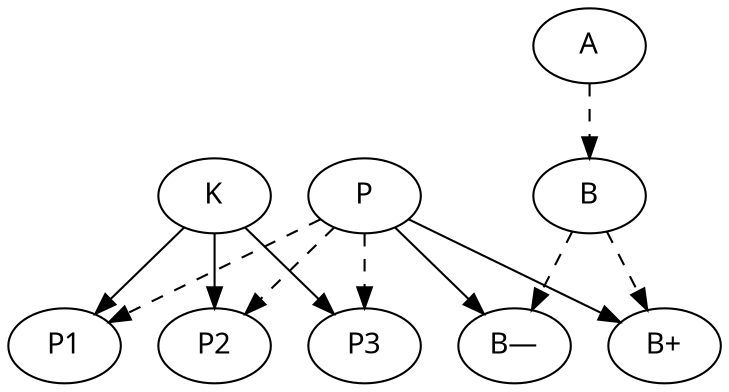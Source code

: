 digraph bender {
  node [fontname="Avenir Next"];

  K -> P1;
  K -> P2;
  K -> P3;
  P -> P1 [style=dashed];
  P -> P2 [style=dashed];
  P -> P3 [style=dashed];
  P -> B1;
  P -> B2;
  B -> B1 [style=dashed];
  B -> B2 [style=dashed];
  A -> B [style=dashed];

  B1 [label="B+"];
  B2 [label="B—"];

}
